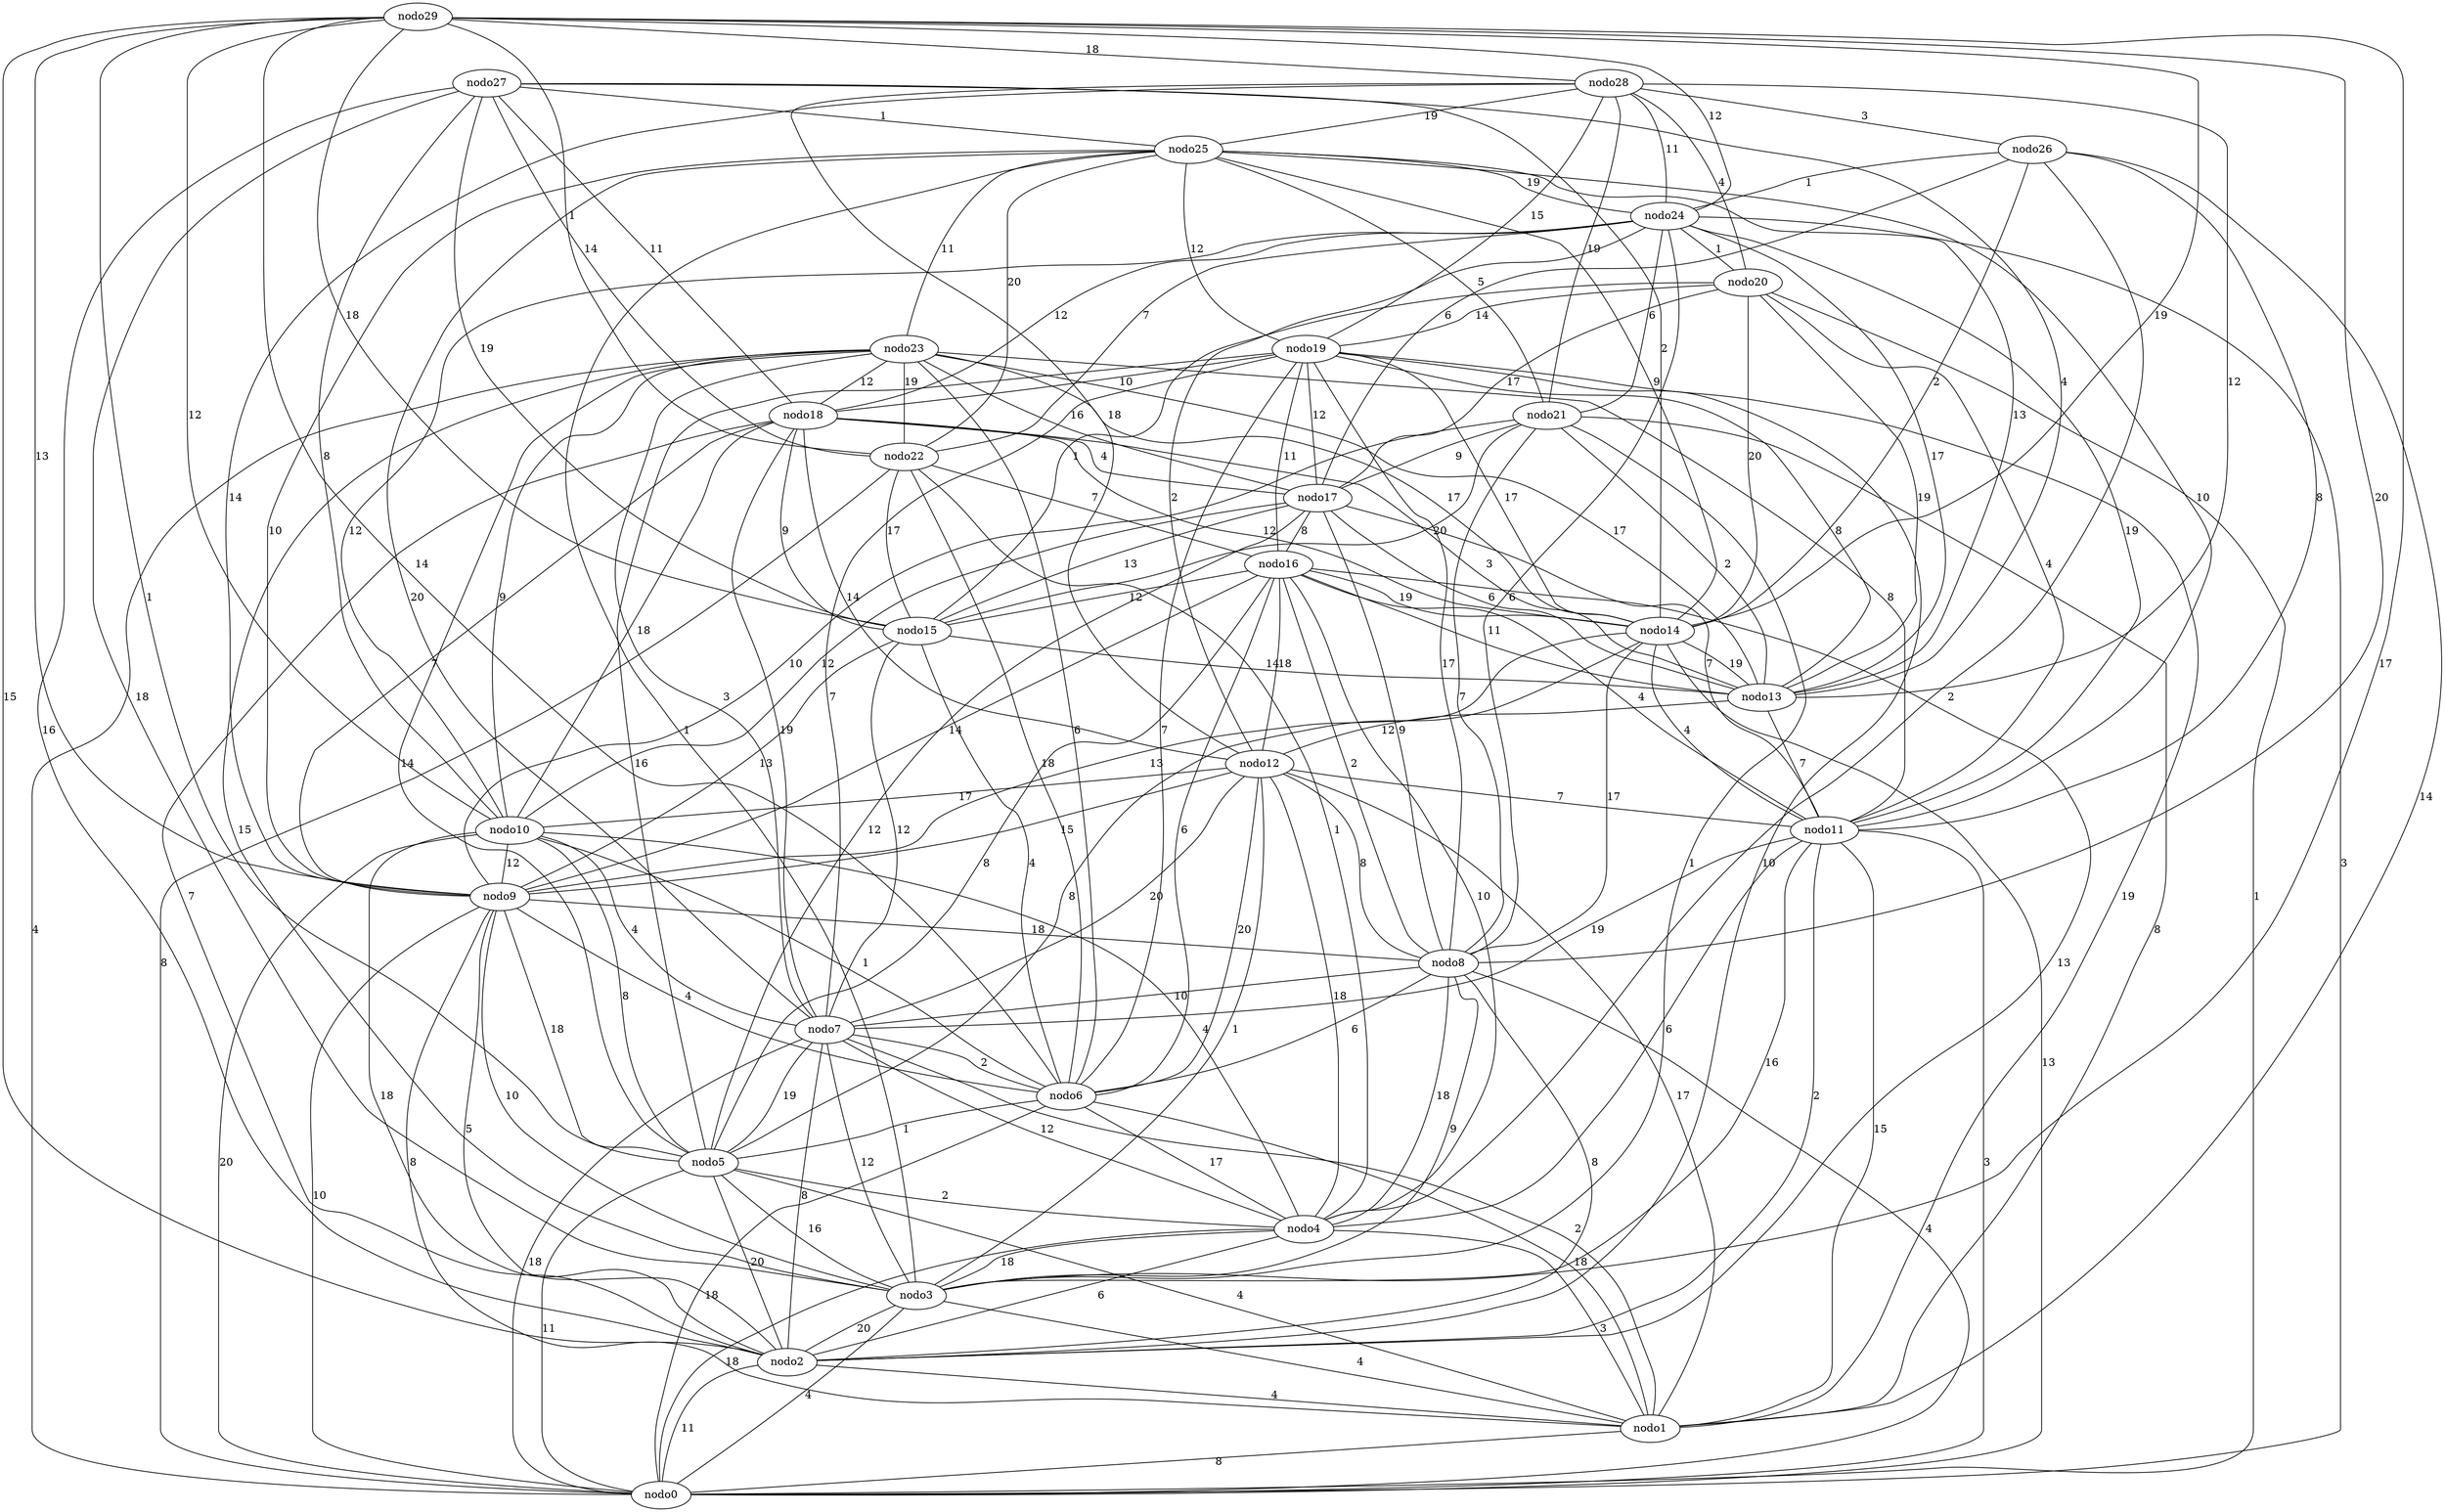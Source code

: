 graph X {
 0 [label="nodo0"];
 1 [label="nodo1"];
 2 [label="nodo2"];
 3 [label="nodo3"];
 4 [label="nodo4"];
 5 [label="nodo5"];
 6 [label="nodo6"];
 7 [label="nodo7"];
 8 [label="nodo8"];
 9 [label="nodo9"];
 10 [label="nodo10"];
 11 [label="nodo11"];
 12 [label="nodo12"];
 13 [label="nodo13"];
 14 [label="nodo14"];
 15 [label="nodo15"];
 16 [label="nodo16"];
 17 [label="nodo17"];
 18 [label="nodo18"];
 19 [label="nodo19"];
 20 [label="nodo20"];
 21 [label="nodo21"];
 22 [label="nodo22"];
 23 [label="nodo23"];
 24 [label="nodo24"];
 25 [label="nodo25"];
 26 [label="nodo26"];
 27 [label="nodo27"];
 28 [label="nodo28"];
 29 [label="nodo29"];
  1 -- 0  [label="8"];
  2 -- 1  [label="4"];
  2 -- 0  [label="11"];
  3 -- 0  [label="4"];
  3 -- 2  [label="20"];
  3 -- 1  [label="4"];
  4 -- 1  [label="3"];
  4 -- 0  [label="18"];
  4 -- 2  [label="6"];
  4 -- 3  [label="18"];
  5 -- 0  [label="11"];
  5 -- 3  [label="16"];
  5 -- 1  [label="4"];
  5 -- 4  [label="2"];
  5 -- 2  [label="20"];
  6 -- 0  [label="18"];
  6 -- 4  [label="17"];
  6 -- 5  [label="1"];
  6 -- 1  [label="18"];
  7 -- 3  [label="12"];
  7 -- 2  [label="8"];
  7 -- 6  [label="2"];
  7 -- 4  [label="12"];
  7 -- 5  [label="19"];
  7 -- 1  [label="2"];
  7 -- 0  [label="18"];
  8 -- 7  [label="10"];
  8 -- 3  [label="9"];
  8 -- 2  [label="8"];
  8 -- 4  [label="18"];
  8 -- 0  [label="4"];
  8 -- 6  [label="6"];
  9 -- 6  [label="4"];
  9 -- 1  [label="8"];
  9 -- 3  [label="10"];
  9 -- 8  [label="18"];
  9 -- 5  [label="18"];
  9 -- 2  [label="5"];
  9 -- 0  [label="10"];
  10 -- 0  [label="20"];
  10 -- 7  [label="4"];
  10 -- 6  [label="1"];
  10 -- 4  [label="4"];
  10 -- 9  [label="12"];
  10 -- 2  [label="18"];
  10 -- 5  [label="8"];
  11 -- 2  [label="2"];
  11 -- 0  [label="3"];
  11 -- 4  [label="6"];
  11 -- 1  [label="15"];
  11 -- 7  [label="19"];
  11 -- 3  [label="16"];
  12 -- 11  [label="7"];
  12 -- 7  [label="20"];
  12 -- 1  [label="17"];
  12 -- 8  [label="8"];
  12 -- 3  [label="1"];
  12 -- 10  [label="17"];
  12 -- 9  [label="15"];
  12 -- 6  [label="20"];
  12 -- 4  [label="18"];
  13 -- 11  [label="7"];
  13 -- 12  [label="12"];
  14 -- 11  [label="4"];
  14 -- 13  [label="19"];
  14 -- 0  [label="13"];
  14 -- 5  [label="8"];
  14 -- 8  [label="17"];
  14 -- 9  [label="13"];
  15 -- 13  [label="14"];
  15 -- 6  [label="4"];
  15 -- 9  [label="13"];
  15 -- 7  [label="12"];
  16 -- 12  [label="18"];
  16 -- 13  [label="11"];
  16 -- 15  [label="12"];
  16 -- 5  [label="8"];
  16 -- 14  [label="19"];
  16 -- 11  [label="4"];
  16 -- 2  [label="13"];
  16 -- 9  [label="14"];
  16 -- 4  [label="10"];
  16 -- 6  [label="6"];
  16 -- 8  [label="2"];
  17 -- 11  [label="7"];
  17 -- 15  [label="13"];
  17 -- 10  [label="12"];
  17 -- 16  [label="8"];
  17 -- 13  [label="6"];
  17 -- 8  [label="9"];
  17 -- 5  [label="12"];
  18 -- 10  [label="18"];
  18 -- 17  [label="4"];
  18 -- 15  [label="9"];
  18 -- 12  [label="14"];
  18 -- 2  [label="7"];
  18 -- 9  [label="7"];
  18 -- 7  [label="19"];
  18 -- 13  [label="3"];
  18 -- 14  [label="12"];
  19 -- 6  [label="7"];
  19 -- 5  [label="16"];
  19 -- 1  [label="19"];
  19 -- 2  [label="10"];
  19 -- 13  [label="8"];
  19 -- 17  [label="12"];
  19 -- 16  [label="11"];
  19 -- 8  [label="17"];
  19 -- 14  [label="17"];
  19 -- 18  [label="10"];
  19 -- 7  [label="7"];
  20 -- 13  [label="19"];
  20 -- 11  [label="4"];
  20 -- 14  [label="20"];
  20 -- 17  [label="17"];
  20 -- 19  [label="14"];
  20 -- 0  [label="1"];
  20 -- 15  [label="1"];
  21 -- 9  [label="10"];
  21 -- 1  [label="8"];
  21 -- 17  [label="9"];
  21 -- 13  [label="2"];
  21 -- 15  [label="20"];
  21 -- 8  [label="7"];
  21 -- 3  [label="1"];
  22 -- 16  [label="7"];
  22 -- 0  [label="8"];
  22 -- 6  [label="18"];
  22 -- 4  [label="1"];
  22 -- 15  [label="17"];
  23 -- 7  [label="3"];
  23 -- 3  [label="15"];
  23 -- 18  [label="12"];
  23 -- 22  [label="19"];
  23 -- 6  [label="6"];
  23 -- 0  [label="4"];
  23 -- 5  [label="14"];
  23 -- 17  [label="16"];
  23 -- 13  [label="17"];
  23 -- 14  [label="17"];
  23 -- 10  [label="9"];
  23 -- 11  [label="8"];
  24 -- 22  [label="7"];
  24 -- 10  [label="12"];
  24 -- 12  [label="2"];
  24 -- 20  [label="1"];
  24 -- 21  [label="6"];
  24 -- 11  [label="19"];
  24 -- 18  [label="12"];
  24 -- 13  [label="17"];
  24 -- 8  [label="6"];
  24 -- 0  [label="3"];
  25 -- 22  [label="20"];
  25 -- 23  [label="11"];
  25 -- 9  [label="10"];
  25 -- 7  [label="20"];
  25 -- 21  [label="5"];
  25 -- 3  [label="1"];
  25 -- 13  [label="13"];
  25 -- 19  [label="12"];
  25 -- 11  [label="10"];
  25 -- 24  [label="19"];
  25 -- 14  [label="9"];
  26 -- 24  [label="1"];
  26 -- 4  [label="2"];
  26 -- 11  [label="8"];
  26 -- 14  [label="2"];
  26 -- 17  [label="6"];
  26 -- 1  [label="14"];
  27 -- 14  [label="2"];
  27 -- 3  [label="18"];
  27 -- 13  [label="4"];
  27 -- 2  [label="16"];
  27 -- 10  [label="8"];
  27 -- 15  [label="19"];
  27 -- 18  [label="11"];
  27 -- 25  [label="1"];
  27 -- 22  [label="14"];
  28 -- 20  [label="4"];
  28 -- 13  [label="12"];
  28 -- 21  [label="19"];
  28 -- 26  [label="3"];
  28 -- 19  [label="15"];
  28 -- 9  [label="14"];
  28 -- 12  [label="18"];
  28 -- 24  [label="11"];
  28 -- 25  [label="19"];
  29 -- 9  [label="13"];
  29 -- 6  [label="14"];
  29 -- 5  [label="1"];
  29 -- 8  [label="20"];
  29 -- 14  [label="19"];
  29 -- 2  [label="15"];
  29 -- 28  [label="18"];
  29 -- 10  [label="12"];
  29 -- 15  [label="18"];
  29 -- 22  [label="1"];
  29 -- 24  [label="12"];
  29 -- 3  [label="17"];
}
